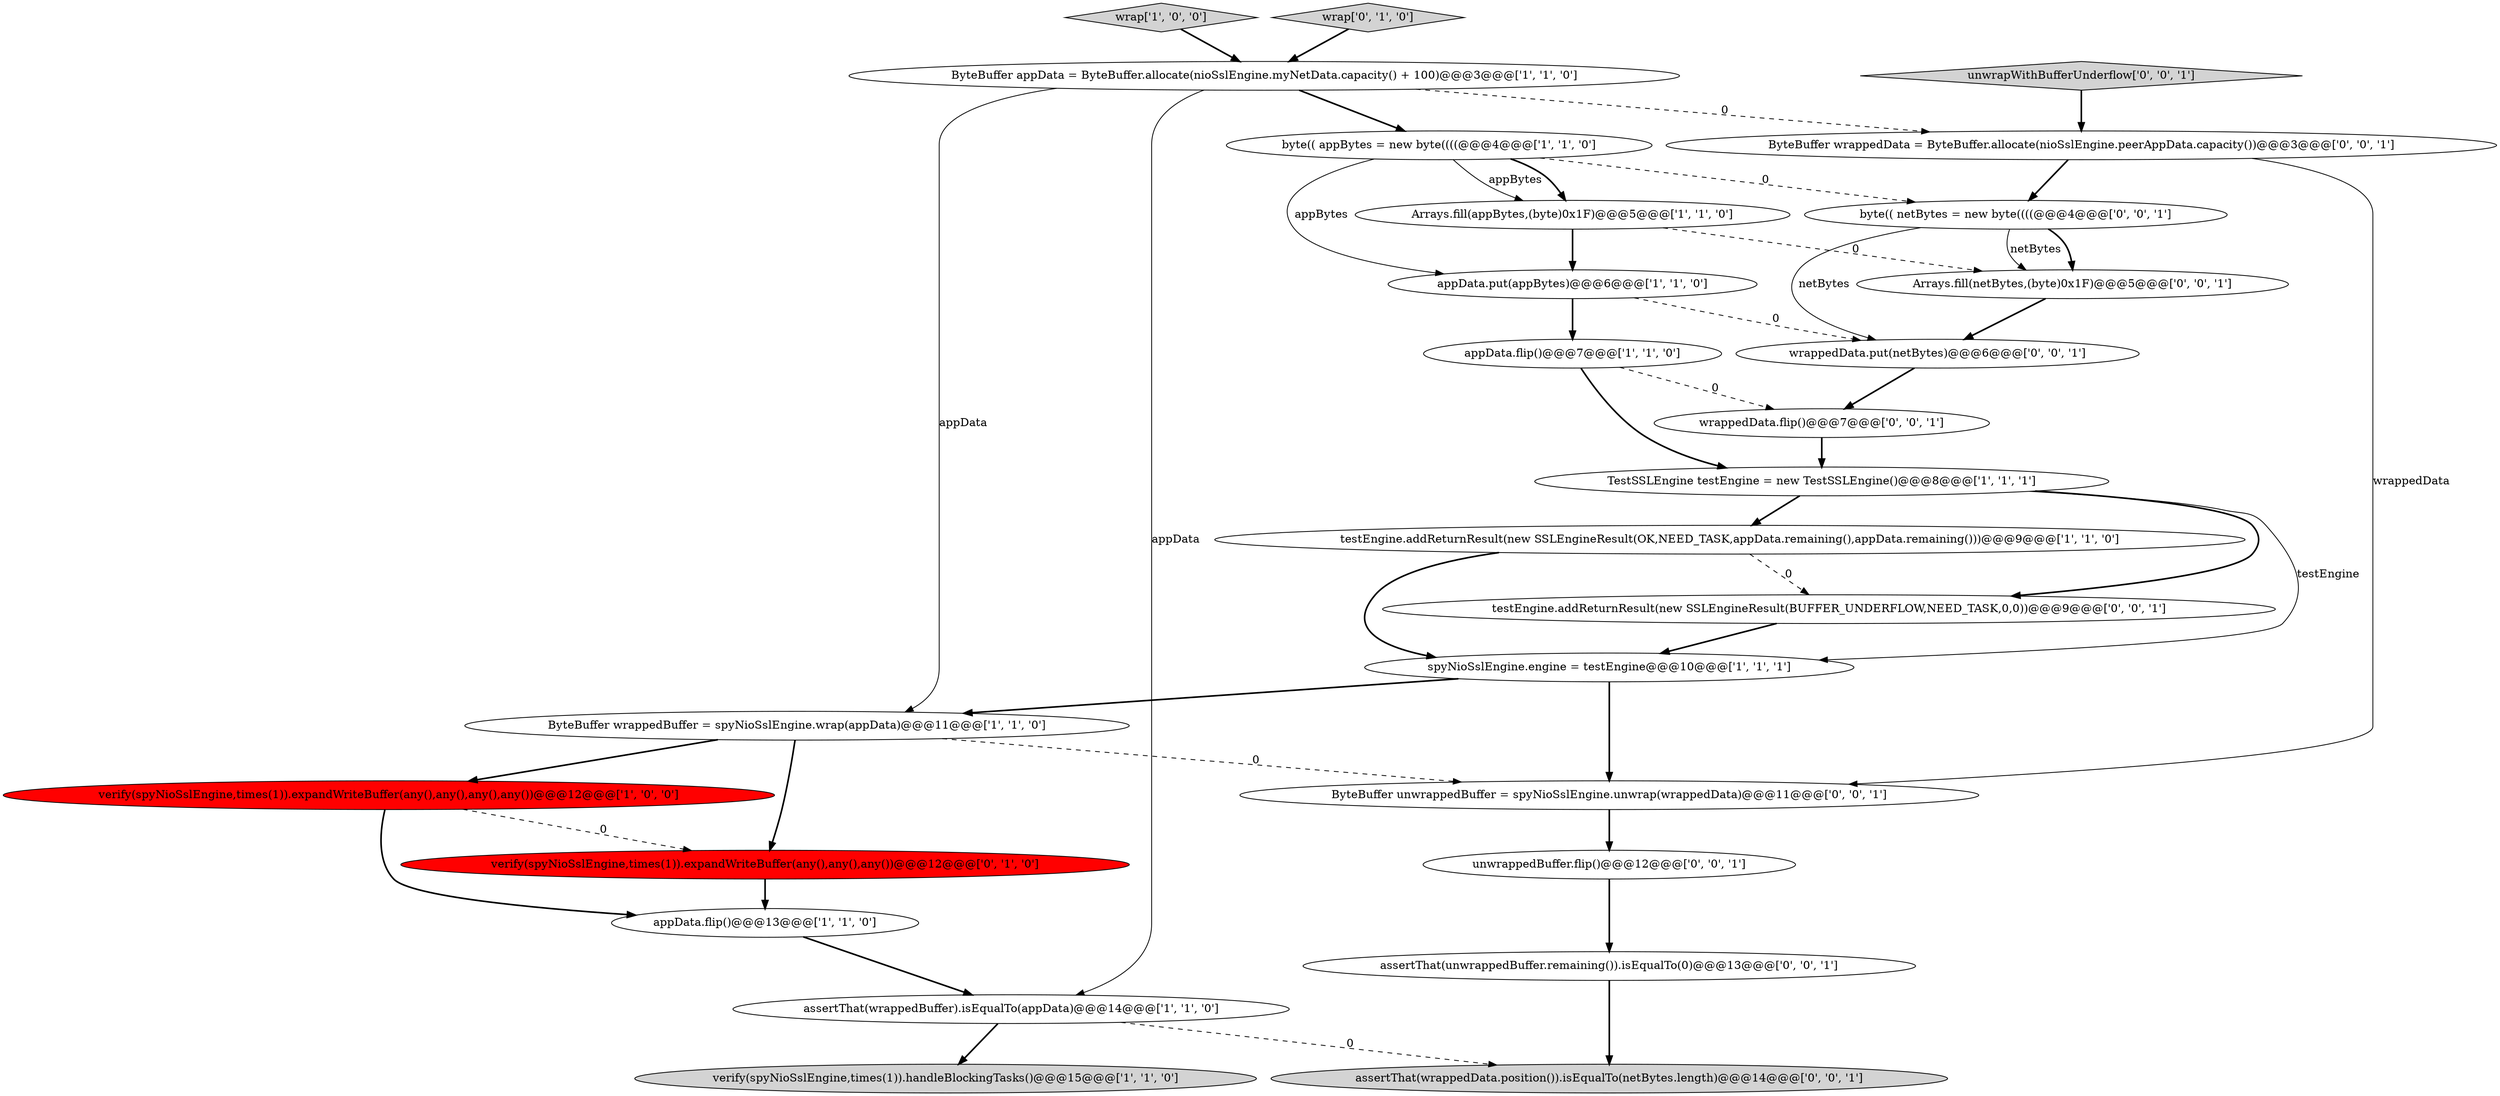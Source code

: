 digraph {
17 [style = filled, label = "ByteBuffer unwrappedBuffer = spyNioSslEngine.unwrap(wrappedData)@@@11@@@['0', '0', '1']", fillcolor = white, shape = ellipse image = "AAA0AAABBB3BBB"];
14 [style = filled, label = "verify(spyNioSslEngine,times(1)).expandWriteBuffer(any(),any(),any())@@@12@@@['0', '1', '0']", fillcolor = red, shape = ellipse image = "AAA1AAABBB2BBB"];
23 [style = filled, label = "byte(( netBytes = new byte((((@@@4@@@['0', '0', '1']", fillcolor = white, shape = ellipse image = "AAA0AAABBB3BBB"];
1 [style = filled, label = "verify(spyNioSslEngine,times(1)).expandWriteBuffer(any(),any(),any(),any())@@@12@@@['1', '0', '0']", fillcolor = red, shape = ellipse image = "AAA1AAABBB1BBB"];
9 [style = filled, label = "verify(spyNioSslEngine,times(1)).handleBlockingTasks()@@@15@@@['1', '1', '0']", fillcolor = lightgray, shape = ellipse image = "AAA0AAABBB1BBB"];
24 [style = filled, label = "wrappedData.put(netBytes)@@@6@@@['0', '0', '1']", fillcolor = white, shape = ellipse image = "AAA0AAABBB3BBB"];
8 [style = filled, label = "spyNioSslEngine.engine = testEngine@@@10@@@['1', '1', '1']", fillcolor = white, shape = ellipse image = "AAA0AAABBB1BBB"];
22 [style = filled, label = "assertThat(wrappedData.position()).isEqualTo(netBytes.length)@@@14@@@['0', '0', '1']", fillcolor = lightgray, shape = ellipse image = "AAA0AAABBB3BBB"];
19 [style = filled, label = "ByteBuffer wrappedData = ByteBuffer.allocate(nioSslEngine.peerAppData.capacity())@@@3@@@['0', '0', '1']", fillcolor = white, shape = ellipse image = "AAA0AAABBB3BBB"];
6 [style = filled, label = "TestSSLEngine testEngine = new TestSSLEngine()@@@8@@@['1', '1', '1']", fillcolor = white, shape = ellipse image = "AAA0AAABBB1BBB"];
11 [style = filled, label = "assertThat(wrappedBuffer).isEqualTo(appData)@@@14@@@['1', '1', '0']", fillcolor = white, shape = ellipse image = "AAA0AAABBB1BBB"];
25 [style = filled, label = "wrappedData.flip()@@@7@@@['0', '0', '1']", fillcolor = white, shape = ellipse image = "AAA0AAABBB3BBB"];
18 [style = filled, label = "unwrapWithBufferUnderflow['0', '0', '1']", fillcolor = lightgray, shape = diamond image = "AAA0AAABBB3BBB"];
2 [style = filled, label = "wrap['1', '0', '0']", fillcolor = lightgray, shape = diamond image = "AAA0AAABBB1BBB"];
15 [style = filled, label = "wrap['0', '1', '0']", fillcolor = lightgray, shape = diamond image = "AAA0AAABBB2BBB"];
13 [style = filled, label = "ByteBuffer wrappedBuffer = spyNioSslEngine.wrap(appData)@@@11@@@['1', '1', '0']", fillcolor = white, shape = ellipse image = "AAA0AAABBB1BBB"];
12 [style = filled, label = "appData.flip()@@@13@@@['1', '1', '0']", fillcolor = white, shape = ellipse image = "AAA0AAABBB1BBB"];
3 [style = filled, label = "appData.flip()@@@7@@@['1', '1', '0']", fillcolor = white, shape = ellipse image = "AAA0AAABBB1BBB"];
7 [style = filled, label = "testEngine.addReturnResult(new SSLEngineResult(OK,NEED_TASK,appData.remaining(),appData.remaining()))@@@9@@@['1', '1', '0']", fillcolor = white, shape = ellipse image = "AAA0AAABBB1BBB"];
26 [style = filled, label = "unwrappedBuffer.flip()@@@12@@@['0', '0', '1']", fillcolor = white, shape = ellipse image = "AAA0AAABBB3BBB"];
20 [style = filled, label = "assertThat(unwrappedBuffer.remaining()).isEqualTo(0)@@@13@@@['0', '0', '1']", fillcolor = white, shape = ellipse image = "AAA0AAABBB3BBB"];
16 [style = filled, label = "testEngine.addReturnResult(new SSLEngineResult(BUFFER_UNDERFLOW,NEED_TASK,0,0))@@@9@@@['0', '0', '1']", fillcolor = white, shape = ellipse image = "AAA0AAABBB3BBB"];
0 [style = filled, label = "byte(( appBytes = new byte((((@@@4@@@['1', '1', '0']", fillcolor = white, shape = ellipse image = "AAA0AAABBB1BBB"];
5 [style = filled, label = "Arrays.fill(appBytes,(byte)0x1F)@@@5@@@['1', '1', '0']", fillcolor = white, shape = ellipse image = "AAA0AAABBB1BBB"];
21 [style = filled, label = "Arrays.fill(netBytes,(byte)0x1F)@@@5@@@['0', '0', '1']", fillcolor = white, shape = ellipse image = "AAA0AAABBB3BBB"];
10 [style = filled, label = "appData.put(appBytes)@@@6@@@['1', '1', '0']", fillcolor = white, shape = ellipse image = "AAA0AAABBB1BBB"];
4 [style = filled, label = "ByteBuffer appData = ByteBuffer.allocate(nioSslEngine.myNetData.capacity() + 100)@@@3@@@['1', '1', '0']", fillcolor = white, shape = ellipse image = "AAA0AAABBB1BBB"];
4->13 [style = solid, label="appData"];
5->10 [style = bold, label=""];
17->26 [style = bold, label=""];
16->8 [style = bold, label=""];
1->14 [style = dashed, label="0"];
7->16 [style = dashed, label="0"];
0->23 [style = dashed, label="0"];
12->11 [style = bold, label=""];
11->22 [style = dashed, label="0"];
18->19 [style = bold, label=""];
13->17 [style = dashed, label="0"];
3->6 [style = bold, label=""];
10->3 [style = bold, label=""];
4->11 [style = solid, label="appData"];
19->17 [style = solid, label="wrappedData"];
21->24 [style = bold, label=""];
25->6 [style = bold, label=""];
7->8 [style = bold, label=""];
11->9 [style = bold, label=""];
2->4 [style = bold, label=""];
13->1 [style = bold, label=""];
4->0 [style = bold, label=""];
20->22 [style = bold, label=""];
8->17 [style = bold, label=""];
23->24 [style = solid, label="netBytes"];
23->21 [style = bold, label=""];
6->16 [style = bold, label=""];
24->25 [style = bold, label=""];
19->23 [style = bold, label=""];
6->8 [style = solid, label="testEngine"];
14->12 [style = bold, label=""];
0->10 [style = solid, label="appBytes"];
15->4 [style = bold, label=""];
1->12 [style = bold, label=""];
23->21 [style = solid, label="netBytes"];
5->21 [style = dashed, label="0"];
0->5 [style = solid, label="appBytes"];
4->19 [style = dashed, label="0"];
6->7 [style = bold, label=""];
13->14 [style = bold, label=""];
10->24 [style = dashed, label="0"];
26->20 [style = bold, label=""];
8->13 [style = bold, label=""];
0->5 [style = bold, label=""];
3->25 [style = dashed, label="0"];
}
